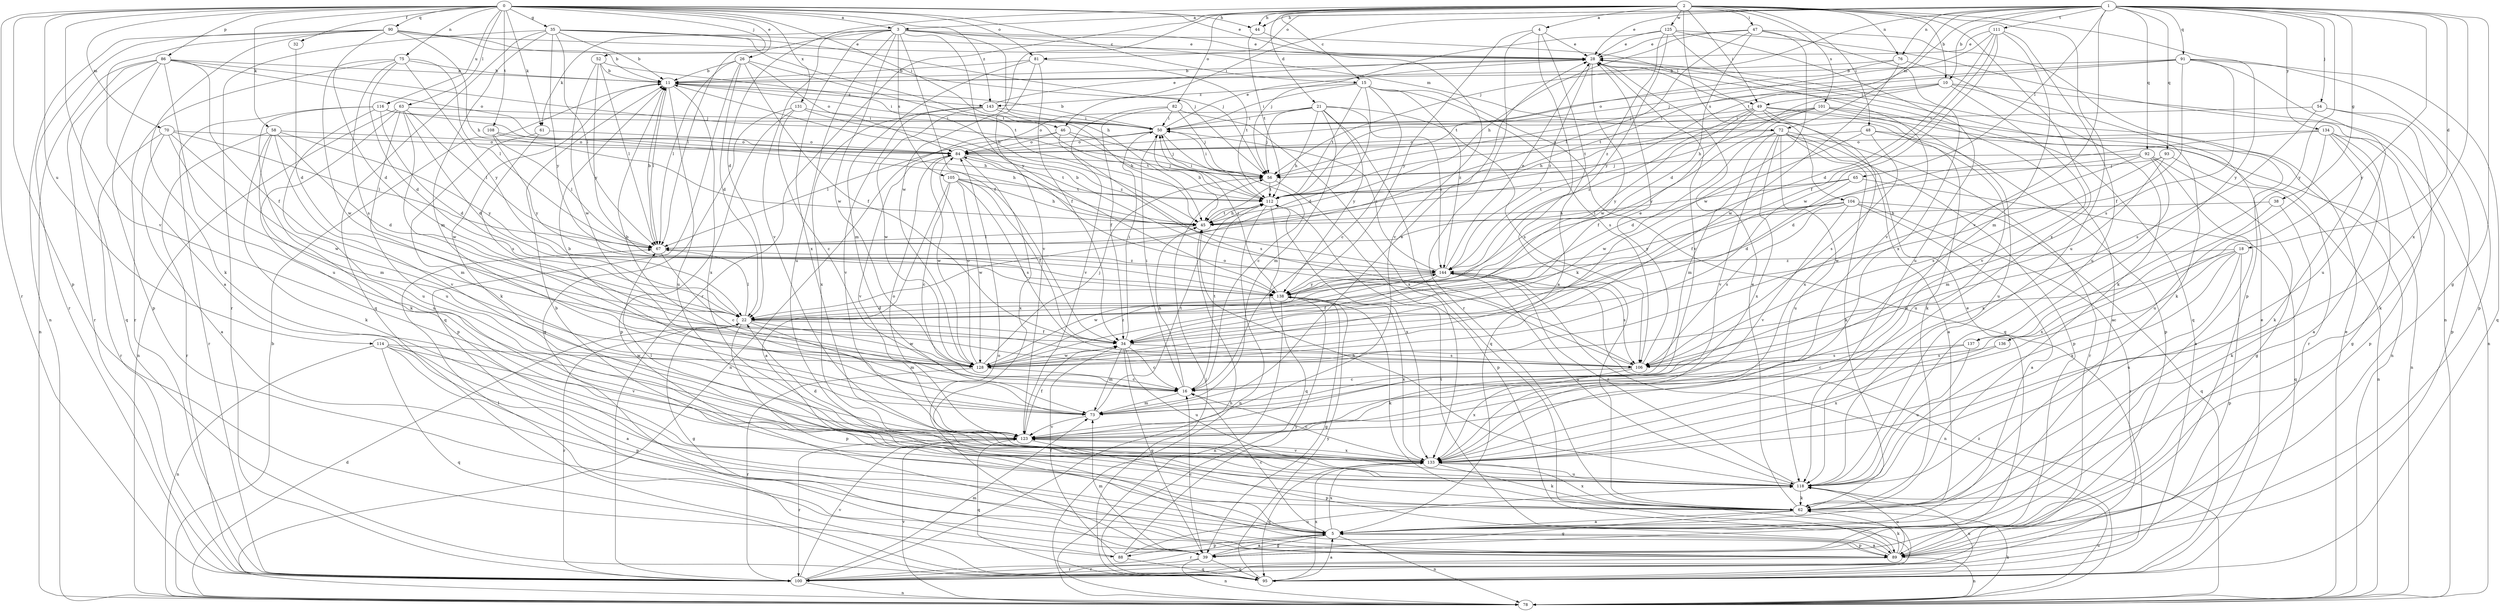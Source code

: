 strict digraph  {
0;
1;
2;
3;
4;
5;
10;
11;
15;
16;
18;
21;
22;
26;
28;
32;
34;
35;
38;
39;
44;
45;
46;
47;
48;
49;
50;
52;
54;
56;
58;
61;
62;
63;
65;
67;
70;
72;
73;
75;
76;
78;
81;
82;
84;
86;
88;
89;
90;
91;
92;
93;
95;
100;
101;
104;
105;
106;
108;
111;
112;
114;
116;
118;
123;
125;
128;
131;
133;
134;
136;
137;
138;
143;
144;
0 -> 3  [label=a];
0 -> 15  [label=c];
0 -> 26  [label=e];
0 -> 28  [label=e];
0 -> 32  [label=f];
0 -> 35  [label=g];
0 -> 44  [label=h];
0 -> 46  [label=i];
0 -> 52  [label=j];
0 -> 58  [label=k];
0 -> 61  [label=k];
0 -> 63  [label=l];
0 -> 70  [label=m];
0 -> 75  [label=n];
0 -> 81  [label=o];
0 -> 86  [label=p];
0 -> 88  [label=p];
0 -> 90  [label=q];
0 -> 100  [label=r];
0 -> 108  [label=t];
0 -> 114  [label=u];
0 -> 116  [label=u];
0 -> 123  [label=v];
0 -> 131  [label=x];
0 -> 143  [label=z];
1 -> 10  [label=b];
1 -> 18  [label=d];
1 -> 28  [label=e];
1 -> 38  [label=g];
1 -> 39  [label=g];
1 -> 44  [label=h];
1 -> 46  [label=i];
1 -> 54  [label=j];
1 -> 56  [label=j];
1 -> 65  [label=l];
1 -> 72  [label=m];
1 -> 76  [label=n];
1 -> 81  [label=o];
1 -> 91  [label=q];
1 -> 92  [label=q];
1 -> 93  [label=q];
1 -> 111  [label=t];
1 -> 112  [label=t];
1 -> 123  [label=v];
1 -> 133  [label=x];
1 -> 134  [label=y];
1 -> 136  [label=y];
1 -> 137  [label=y];
2 -> 3  [label=a];
2 -> 4  [label=a];
2 -> 10  [label=b];
2 -> 15  [label=c];
2 -> 21  [label=d];
2 -> 22  [label=d];
2 -> 44  [label=h];
2 -> 47  [label=i];
2 -> 48  [label=i];
2 -> 49  [label=i];
2 -> 76  [label=n];
2 -> 82  [label=o];
2 -> 100  [label=r];
2 -> 101  [label=s];
2 -> 104  [label=s];
2 -> 118  [label=u];
2 -> 125  [label=w];
2 -> 128  [label=w];
2 -> 133  [label=x];
2 -> 137  [label=y];
3 -> 28  [label=e];
3 -> 34  [label=f];
3 -> 45  [label=h];
3 -> 49  [label=i];
3 -> 61  [label=k];
3 -> 67  [label=l];
3 -> 72  [label=m];
3 -> 105  [label=s];
3 -> 118  [label=u];
3 -> 123  [label=v];
3 -> 128  [label=w];
3 -> 133  [label=x];
3 -> 138  [label=y];
4 -> 5  [label=a];
4 -> 28  [label=e];
4 -> 62  [label=k];
4 -> 100  [label=r];
4 -> 138  [label=y];
5 -> 11  [label=b];
5 -> 16  [label=c];
5 -> 39  [label=g];
5 -> 78  [label=n];
5 -> 88  [label=p];
5 -> 89  [label=p];
5 -> 100  [label=r];
5 -> 133  [label=x];
10 -> 45  [label=h];
10 -> 49  [label=i];
10 -> 62  [label=k];
10 -> 78  [label=n];
10 -> 112  [label=t];
10 -> 123  [label=v];
11 -> 50  [label=i];
11 -> 62  [label=k];
11 -> 67  [label=l];
11 -> 118  [label=u];
11 -> 133  [label=x];
11 -> 143  [label=z];
15 -> 16  [label=c];
15 -> 22  [label=d];
15 -> 50  [label=i];
15 -> 95  [label=q];
15 -> 106  [label=s];
15 -> 112  [label=t];
15 -> 143  [label=z];
15 -> 144  [label=z];
16 -> 11  [label=b];
16 -> 45  [label=h];
16 -> 50  [label=i];
16 -> 73  [label=m];
16 -> 112  [label=t];
18 -> 16  [label=c];
18 -> 89  [label=p];
18 -> 118  [label=u];
18 -> 128  [label=w];
18 -> 133  [label=x];
18 -> 144  [label=z];
21 -> 45  [label=h];
21 -> 50  [label=i];
21 -> 56  [label=j];
21 -> 73  [label=m];
21 -> 84  [label=o];
21 -> 95  [label=q];
21 -> 106  [label=s];
21 -> 138  [label=y];
21 -> 144  [label=z];
22 -> 34  [label=f];
22 -> 39  [label=g];
22 -> 67  [label=l];
22 -> 73  [label=m];
22 -> 89  [label=p];
22 -> 100  [label=r];
22 -> 128  [label=w];
26 -> 11  [label=b];
26 -> 22  [label=d];
26 -> 34  [label=f];
26 -> 67  [label=l];
26 -> 84  [label=o];
26 -> 95  [label=q];
26 -> 112  [label=t];
28 -> 11  [label=b];
28 -> 95  [label=q];
28 -> 123  [label=v];
28 -> 128  [label=w];
28 -> 144  [label=z];
32 -> 22  [label=d];
34 -> 16  [label=c];
34 -> 39  [label=g];
34 -> 50  [label=i];
34 -> 73  [label=m];
34 -> 106  [label=s];
34 -> 118  [label=u];
34 -> 128  [label=w];
35 -> 11  [label=b];
35 -> 28  [label=e];
35 -> 56  [label=j];
35 -> 67  [label=l];
35 -> 73  [label=m];
35 -> 95  [label=q];
35 -> 100  [label=r];
35 -> 112  [label=t];
35 -> 138  [label=y];
38 -> 45  [label=h];
38 -> 62  [label=k];
38 -> 133  [label=x];
39 -> 5  [label=a];
39 -> 16  [label=c];
39 -> 73  [label=m];
39 -> 78  [label=n];
39 -> 84  [label=o];
39 -> 95  [label=q];
39 -> 100  [label=r];
44 -> 112  [label=t];
44 -> 123  [label=v];
45 -> 67  [label=l];
45 -> 112  [label=t];
46 -> 56  [label=j];
46 -> 78  [label=n];
46 -> 84  [label=o];
46 -> 106  [label=s];
46 -> 112  [label=t];
47 -> 22  [label=d];
47 -> 28  [label=e];
47 -> 45  [label=h];
47 -> 67  [label=l];
47 -> 89  [label=p];
47 -> 128  [label=w];
47 -> 133  [label=x];
48 -> 22  [label=d];
48 -> 78  [label=n];
48 -> 84  [label=o];
48 -> 106  [label=s];
48 -> 118  [label=u];
49 -> 34  [label=f];
49 -> 50  [label=i];
49 -> 62  [label=k];
49 -> 89  [label=p];
49 -> 100  [label=r];
49 -> 133  [label=x];
49 -> 138  [label=y];
49 -> 144  [label=z];
50 -> 11  [label=b];
50 -> 16  [label=c];
50 -> 28  [label=e];
50 -> 45  [label=h];
50 -> 67  [label=l];
50 -> 84  [label=o];
52 -> 11  [label=b];
52 -> 45  [label=h];
52 -> 67  [label=l];
52 -> 128  [label=w];
52 -> 138  [label=y];
54 -> 50  [label=i];
54 -> 62  [label=k];
54 -> 89  [label=p];
54 -> 106  [label=s];
56 -> 50  [label=i];
56 -> 89  [label=p];
56 -> 112  [label=t];
58 -> 22  [label=d];
58 -> 62  [label=k];
58 -> 84  [label=o];
58 -> 100  [label=r];
58 -> 118  [label=u];
58 -> 123  [label=v];
58 -> 138  [label=y];
61 -> 73  [label=m];
61 -> 84  [label=o];
61 -> 106  [label=s];
62 -> 5  [label=a];
62 -> 28  [label=e];
62 -> 39  [label=g];
62 -> 133  [label=x];
63 -> 22  [label=d];
63 -> 50  [label=i];
63 -> 67  [label=l];
63 -> 78  [label=n];
63 -> 89  [label=p];
63 -> 118  [label=u];
63 -> 128  [label=w];
65 -> 22  [label=d];
65 -> 67  [label=l];
65 -> 95  [label=q];
65 -> 112  [label=t];
67 -> 11  [label=b];
67 -> 16  [label=c];
67 -> 144  [label=z];
70 -> 5  [label=a];
70 -> 67  [label=l];
70 -> 73  [label=m];
70 -> 84  [label=o];
70 -> 100  [label=r];
70 -> 128  [label=w];
72 -> 5  [label=a];
72 -> 62  [label=k];
72 -> 73  [label=m];
72 -> 84  [label=o];
72 -> 89  [label=p];
72 -> 100  [label=r];
72 -> 118  [label=u];
72 -> 123  [label=v];
72 -> 128  [label=w];
72 -> 133  [label=x];
73 -> 11  [label=b];
73 -> 28  [label=e];
73 -> 112  [label=t];
73 -> 123  [label=v];
75 -> 11  [label=b];
75 -> 22  [label=d];
75 -> 67  [label=l];
75 -> 100  [label=r];
75 -> 106  [label=s];
75 -> 128  [label=w];
75 -> 138  [label=y];
76 -> 11  [label=b];
76 -> 62  [label=k];
76 -> 112  [label=t];
76 -> 128  [label=w];
78 -> 11  [label=b];
78 -> 22  [label=d];
78 -> 28  [label=e];
78 -> 62  [label=k];
78 -> 118  [label=u];
78 -> 123  [label=v];
78 -> 144  [label=z];
81 -> 11  [label=b];
81 -> 34  [label=f];
81 -> 73  [label=m];
81 -> 112  [label=t];
81 -> 123  [label=v];
82 -> 34  [label=f];
82 -> 50  [label=i];
82 -> 56  [label=j];
82 -> 123  [label=v];
82 -> 133  [label=x];
84 -> 56  [label=j];
84 -> 112  [label=t];
84 -> 123  [label=v];
84 -> 128  [label=w];
84 -> 133  [label=x];
86 -> 11  [label=b];
86 -> 34  [label=f];
86 -> 56  [label=j];
86 -> 78  [label=n];
86 -> 84  [label=o];
86 -> 89  [label=p];
86 -> 95  [label=q];
86 -> 100  [label=r];
86 -> 118  [label=u];
88 -> 28  [label=e];
88 -> 34  [label=f];
88 -> 67  [label=l];
88 -> 95  [label=q];
88 -> 118  [label=u];
88 -> 138  [label=y];
89 -> 5  [label=a];
89 -> 62  [label=k];
89 -> 78  [label=n];
89 -> 100  [label=r];
89 -> 112  [label=t];
89 -> 118  [label=u];
90 -> 5  [label=a];
90 -> 11  [label=b];
90 -> 22  [label=d];
90 -> 28  [label=e];
90 -> 45  [label=h];
90 -> 56  [label=j];
90 -> 62  [label=k];
90 -> 78  [label=n];
90 -> 100  [label=r];
91 -> 11  [label=b];
91 -> 34  [label=f];
91 -> 56  [label=j];
91 -> 84  [label=o];
91 -> 89  [label=p];
91 -> 95  [label=q];
91 -> 106  [label=s];
91 -> 118  [label=u];
92 -> 5  [label=a];
92 -> 34  [label=f];
92 -> 39  [label=g];
92 -> 56  [label=j];
92 -> 128  [label=w];
92 -> 133  [label=x];
93 -> 56  [label=j];
93 -> 73  [label=m];
93 -> 78  [label=n];
93 -> 106  [label=s];
95 -> 5  [label=a];
95 -> 28  [label=e];
95 -> 56  [label=j];
95 -> 118  [label=u];
95 -> 133  [label=x];
95 -> 138  [label=y];
100 -> 45  [label=h];
100 -> 73  [label=m];
100 -> 78  [label=n];
100 -> 123  [label=v];
101 -> 5  [label=a];
101 -> 45  [label=h];
101 -> 50  [label=i];
101 -> 78  [label=n];
101 -> 112  [label=t];
101 -> 118  [label=u];
101 -> 138  [label=y];
104 -> 5  [label=a];
104 -> 45  [label=h];
104 -> 95  [label=q];
104 -> 100  [label=r];
104 -> 106  [label=s];
104 -> 123  [label=v];
104 -> 138  [label=y];
105 -> 5  [label=a];
105 -> 16  [label=c];
105 -> 34  [label=f];
105 -> 45  [label=h];
105 -> 106  [label=s];
105 -> 112  [label=t];
105 -> 128  [label=w];
106 -> 16  [label=c];
106 -> 28  [label=e];
106 -> 84  [label=o];
106 -> 133  [label=x];
108 -> 45  [label=h];
108 -> 67  [label=l];
108 -> 84  [label=o];
108 -> 138  [label=y];
111 -> 22  [label=d];
111 -> 28  [label=e];
111 -> 34  [label=f];
111 -> 56  [label=j];
111 -> 73  [label=m];
111 -> 118  [label=u];
111 -> 128  [label=w];
112 -> 45  [label=h];
112 -> 50  [label=i];
112 -> 78  [label=n];
112 -> 95  [label=q];
112 -> 133  [label=x];
114 -> 5  [label=a];
114 -> 78  [label=n];
114 -> 89  [label=p];
114 -> 95  [label=q];
114 -> 123  [label=v];
114 -> 128  [label=w];
116 -> 22  [label=d];
116 -> 45  [label=h];
116 -> 50  [label=i];
116 -> 62  [label=k];
116 -> 100  [label=r];
116 -> 118  [label=u];
118 -> 45  [label=h];
118 -> 62  [label=k];
118 -> 144  [label=z];
123 -> 34  [label=f];
123 -> 84  [label=o];
123 -> 89  [label=p];
123 -> 95  [label=q];
123 -> 100  [label=r];
123 -> 133  [label=x];
125 -> 28  [label=e];
125 -> 56  [label=j];
125 -> 78  [label=n];
125 -> 118  [label=u];
125 -> 123  [label=v];
125 -> 138  [label=y];
125 -> 144  [label=z];
128 -> 16  [label=c];
128 -> 56  [label=j];
128 -> 84  [label=o];
128 -> 100  [label=r];
128 -> 144  [label=z];
131 -> 16  [label=c];
131 -> 39  [label=g];
131 -> 50  [label=i];
131 -> 89  [label=p];
131 -> 144  [label=z];
133 -> 16  [label=c];
133 -> 22  [label=d];
133 -> 62  [label=k];
133 -> 67  [label=l];
133 -> 95  [label=q];
133 -> 118  [label=u];
133 -> 123  [label=v];
134 -> 5  [label=a];
134 -> 22  [label=d];
134 -> 39  [label=g];
134 -> 62  [label=k];
134 -> 84  [label=o];
134 -> 89  [label=p];
134 -> 118  [label=u];
136 -> 106  [label=s];
136 -> 133  [label=x];
137 -> 16  [label=c];
137 -> 106  [label=s];
137 -> 118  [label=u];
138 -> 22  [label=d];
138 -> 39  [label=g];
138 -> 50  [label=i];
138 -> 62  [label=k];
138 -> 78  [label=n];
138 -> 133  [label=x];
143 -> 28  [label=e];
143 -> 45  [label=h];
143 -> 50  [label=i];
143 -> 123  [label=v];
143 -> 128  [label=w];
143 -> 133  [label=x];
144 -> 11  [label=b];
144 -> 28  [label=e];
144 -> 34  [label=f];
144 -> 50  [label=i];
144 -> 78  [label=n];
144 -> 106  [label=s];
144 -> 118  [label=u];
144 -> 128  [label=w];
144 -> 138  [label=y];
}
